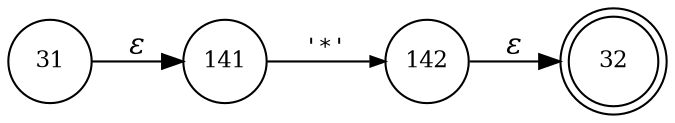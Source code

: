 digraph ATN {
rankdir=LR;
s32[fontsize=11, label="32", shape=doublecircle, fixedsize=true, width=.6];
s141[fontsize=11,label="141", shape=circle, fixedsize=true, width=.55, peripheries=1];
s142[fontsize=11,label="142", shape=circle, fixedsize=true, width=.55, peripheries=1];
s31[fontsize=11,label="31", shape=circle, fixedsize=true, width=.55, peripheries=1];
s31 -> s141 [fontname="Times-Italic", label="&epsilon;"];
s141 -> s142 [fontsize=11, fontname="Courier", arrowsize=.7, label = "'*'", arrowhead = normal];
s142 -> s32 [fontname="Times-Italic", label="&epsilon;"];
}